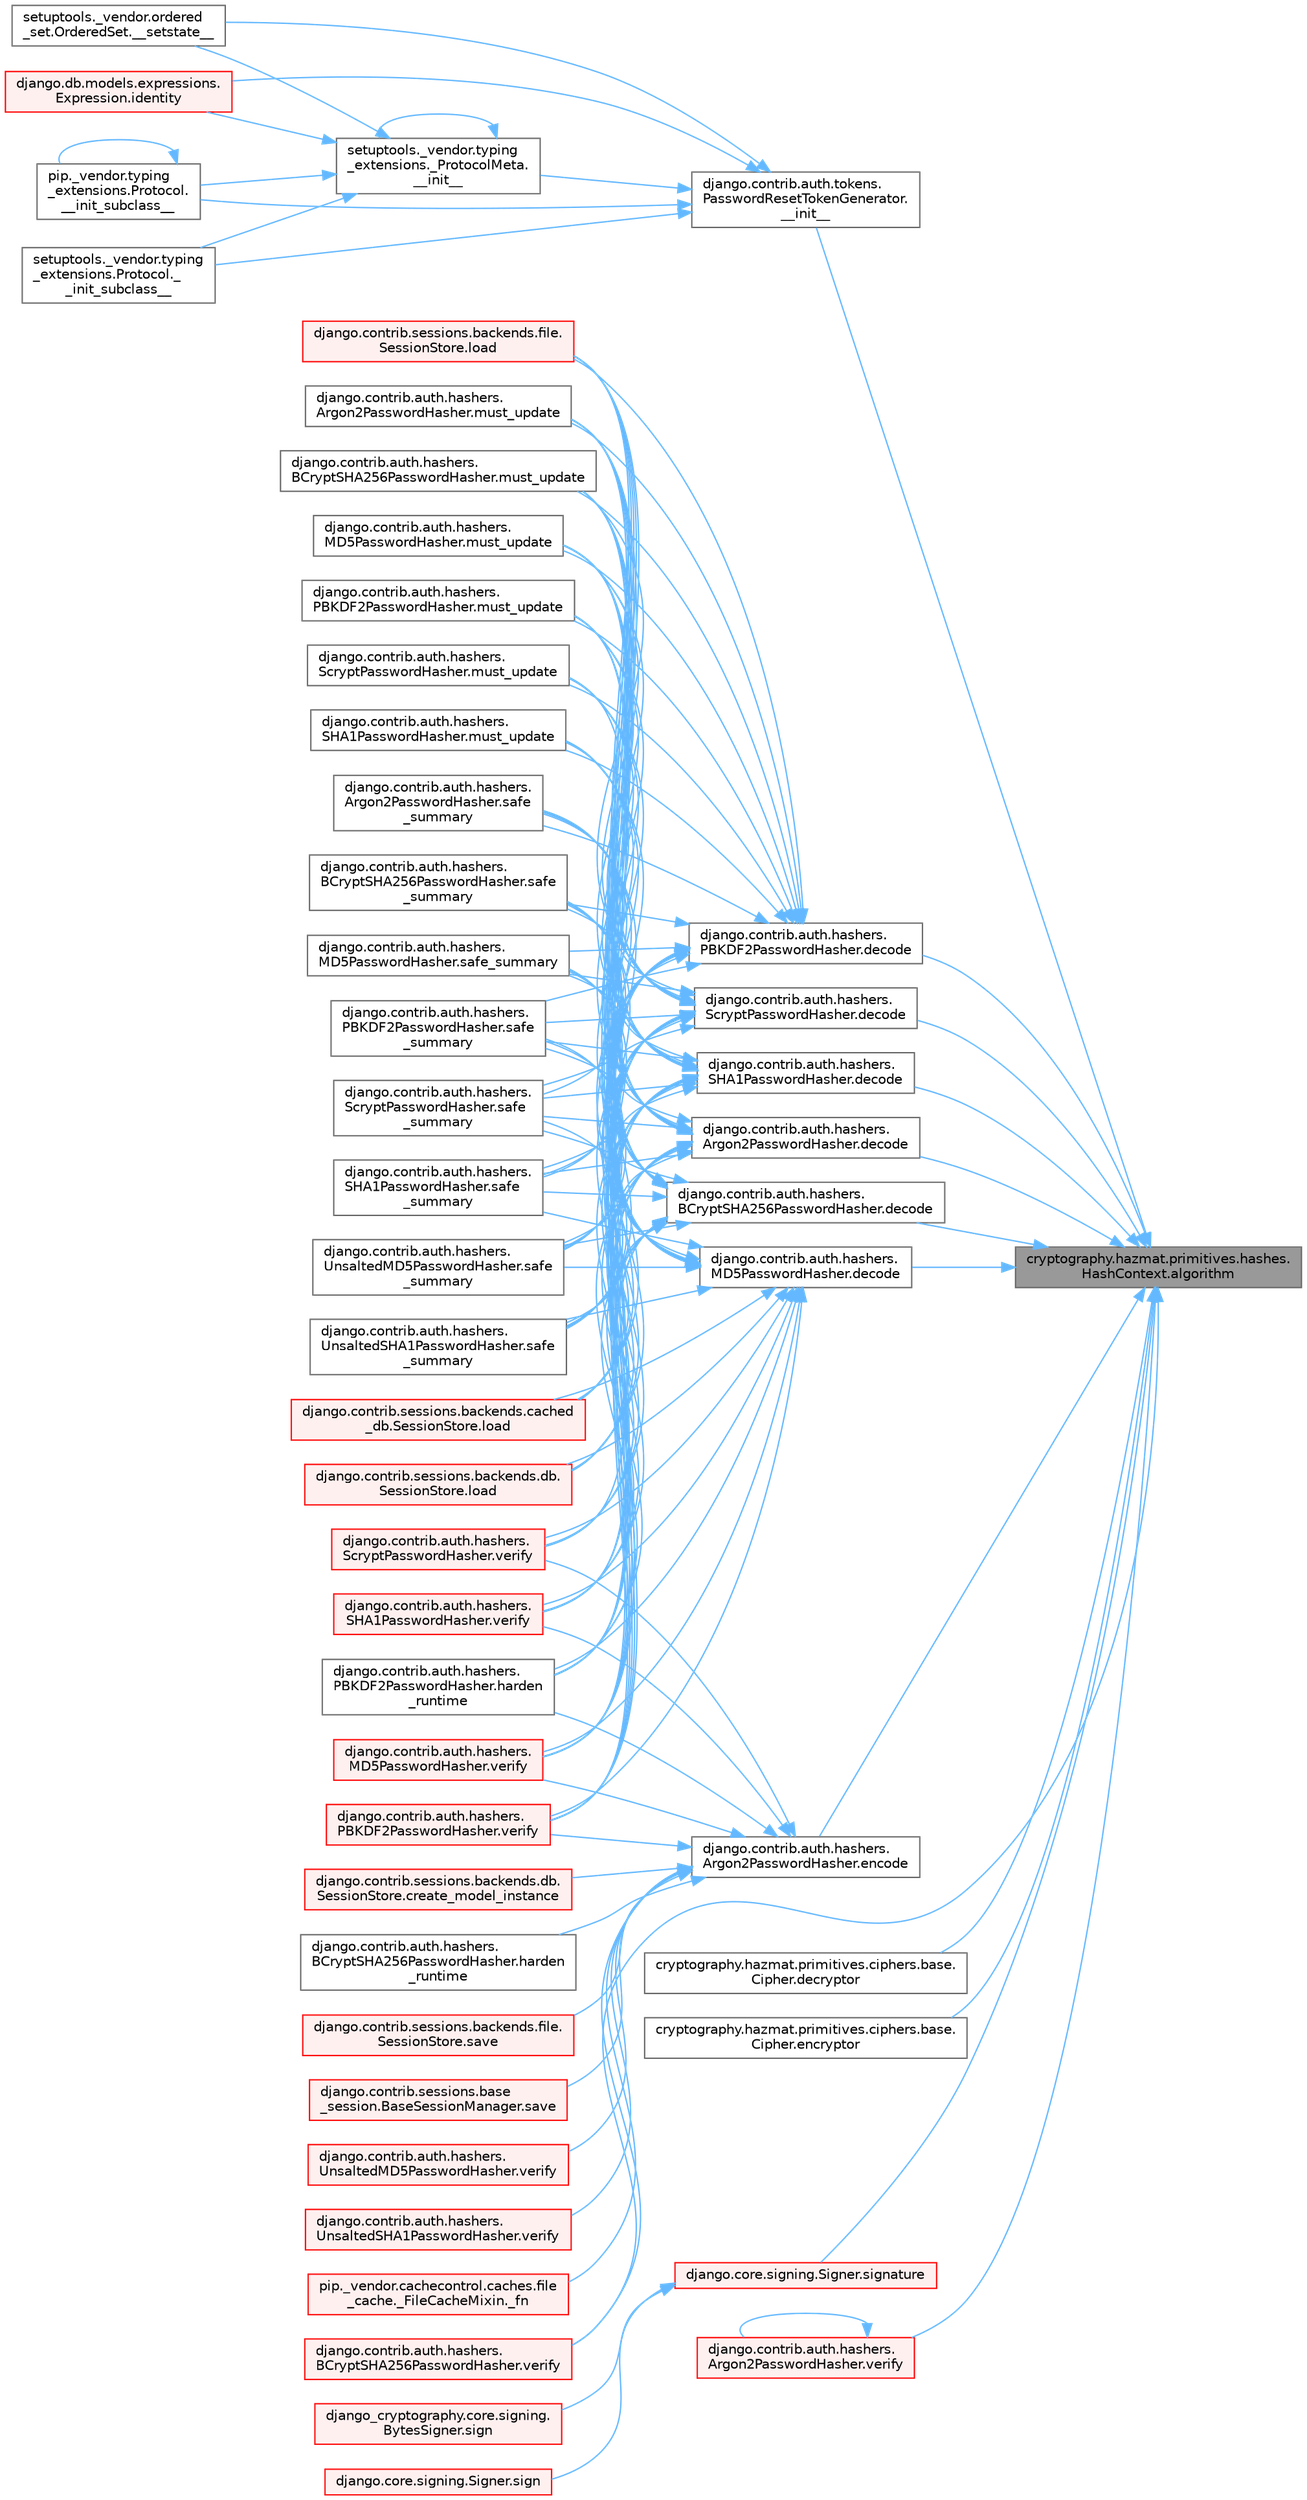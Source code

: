 digraph "cryptography.hazmat.primitives.hashes.HashContext.algorithm"
{
 // LATEX_PDF_SIZE
  bgcolor="transparent";
  edge [fontname=Helvetica,fontsize=10,labelfontname=Helvetica,labelfontsize=10];
  node [fontname=Helvetica,fontsize=10,shape=box,height=0.2,width=0.4];
  rankdir="RL";
  Node1 [id="Node000001",label="cryptography.hazmat.primitives.hashes.\lHashContext.algorithm",height=0.2,width=0.4,color="gray40", fillcolor="grey60", style="filled", fontcolor="black",tooltip=" "];
  Node1 -> Node2 [id="edge1_Node000001_Node000002",dir="back",color="steelblue1",style="solid",tooltip=" "];
  Node2 [id="Node000002",label="django.contrib.auth.tokens.\lPasswordResetTokenGenerator.\l__init__",height=0.2,width=0.4,color="grey40", fillcolor="white", style="filled",URL="$classdjango_1_1contrib_1_1auth_1_1tokens_1_1_password_reset_token_generator.html#a3c7df2058012f71d82b8c474b8dd8f5d",tooltip=" "];
  Node2 -> Node3 [id="edge2_Node000002_Node000003",dir="back",color="steelblue1",style="solid",tooltip=" "];
  Node3 [id="Node000003",label="setuptools._vendor.typing\l_extensions._ProtocolMeta.\l__init__",height=0.2,width=0.4,color="grey40", fillcolor="white", style="filled",URL="$classsetuptools_1_1__vendor_1_1typing__extensions_1_1___protocol_meta.html#a7bbaff8ac6d19534b46bca363ee0b43a",tooltip=" "];
  Node3 -> Node3 [id="edge3_Node000003_Node000003",dir="back",color="steelblue1",style="solid",tooltip=" "];
  Node3 -> Node4 [id="edge4_Node000003_Node000004",dir="back",color="steelblue1",style="solid",tooltip=" "];
  Node4 [id="Node000004",label="pip._vendor.typing\l_extensions.Protocol.\l__init_subclass__",height=0.2,width=0.4,color="grey40", fillcolor="white", style="filled",URL="$classpip_1_1__vendor_1_1typing__extensions_1_1_protocol.html#a2916efc86cebb8aba6deb7fd30b33988",tooltip=" "];
  Node4 -> Node4 [id="edge5_Node000004_Node000004",dir="back",color="steelblue1",style="solid",tooltip=" "];
  Node3 -> Node5 [id="edge6_Node000003_Node000005",dir="back",color="steelblue1",style="solid",tooltip=" "];
  Node5 [id="Node000005",label="setuptools._vendor.typing\l_extensions.Protocol._\l_init_subclass__",height=0.2,width=0.4,color="grey40", fillcolor="white", style="filled",URL="$classsetuptools_1_1__vendor_1_1typing__extensions_1_1_protocol.html#ac6cbebc092a4724ab3704c5334059874",tooltip=" "];
  Node3 -> Node6 [id="edge7_Node000003_Node000006",dir="back",color="steelblue1",style="solid",tooltip=" "];
  Node6 [id="Node000006",label="setuptools._vendor.ordered\l_set.OrderedSet.__setstate__",height=0.2,width=0.4,color="grey40", fillcolor="white", style="filled",URL="$classsetuptools_1_1__vendor_1_1ordered__set_1_1_ordered_set.html#aa7f7de9d987829525d06db565fe1b4a1",tooltip=" "];
  Node3 -> Node7 [id="edge8_Node000003_Node000007",dir="back",color="steelblue1",style="solid",tooltip=" "];
  Node7 [id="Node000007",label="django.db.models.expressions.\lExpression.identity",height=0.2,width=0.4,color="red", fillcolor="#FFF0F0", style="filled",URL="$classdjango_1_1db_1_1models_1_1expressions_1_1_expression.html#a10048810b5eb8641acf3bc150731b925",tooltip=" "];
  Node2 -> Node4 [id="edge9_Node000002_Node000004",dir="back",color="steelblue1",style="solid",tooltip=" "];
  Node2 -> Node5 [id="edge10_Node000002_Node000005",dir="back",color="steelblue1",style="solid",tooltip=" "];
  Node2 -> Node6 [id="edge11_Node000002_Node000006",dir="back",color="steelblue1",style="solid",tooltip=" "];
  Node2 -> Node7 [id="edge12_Node000002_Node000007",dir="back",color="steelblue1",style="solid",tooltip=" "];
  Node1 -> Node34 [id="edge13_Node000001_Node000034",dir="back",color="steelblue1",style="solid",tooltip=" "];
  Node34 [id="Node000034",label="django.contrib.auth.hashers.\lArgon2PasswordHasher.decode",height=0.2,width=0.4,color="grey40", fillcolor="white", style="filled",URL="$classdjango_1_1contrib_1_1auth_1_1hashers_1_1_argon2_password_hasher.html#a72d1d6fbe76db2c306ea80efb11110a4",tooltip=" "];
  Node34 -> Node35 [id="edge14_Node000034_Node000035",dir="back",color="steelblue1",style="solid",tooltip=" "];
  Node35 [id="Node000035",label="django.contrib.auth.hashers.\lPBKDF2PasswordHasher.harden\l_runtime",height=0.2,width=0.4,color="grey40", fillcolor="white", style="filled",URL="$classdjango_1_1contrib_1_1auth_1_1hashers_1_1_p_b_k_d_f2_password_hasher.html#ae7f1dcad47802823597610b026fae83a",tooltip=" "];
  Node34 -> Node36 [id="edge15_Node000034_Node000036",dir="back",color="steelblue1",style="solid",tooltip=" "];
  Node36 [id="Node000036",label="django.contrib.sessions.backends.cached\l_db.SessionStore.load",height=0.2,width=0.4,color="red", fillcolor="#FFF0F0", style="filled",URL="$classdjango_1_1contrib_1_1sessions_1_1backends_1_1cached__db_1_1_session_store.html#a0432d07f359fa8281304478688605af7",tooltip=" "];
  Node34 -> Node3165 [id="edge16_Node000034_Node003165",dir="back",color="steelblue1",style="solid",tooltip=" "];
  Node3165 [id="Node003165",label="django.contrib.sessions.backends.db.\lSessionStore.load",height=0.2,width=0.4,color="red", fillcolor="#FFF0F0", style="filled",URL="$classdjango_1_1contrib_1_1sessions_1_1backends_1_1db_1_1_session_store.html#aab3bc77d15c0a33590a72f92a2efc994",tooltip=" "];
  Node34 -> Node516 [id="edge17_Node000034_Node000516",dir="back",color="steelblue1",style="solid",tooltip=" "];
  Node516 [id="Node000516",label="django.contrib.sessions.backends.file.\lSessionStore.load",height=0.2,width=0.4,color="red", fillcolor="#FFF0F0", style="filled",URL="$classdjango_1_1contrib_1_1sessions_1_1backends_1_1file_1_1_session_store.html#a408fa63512306fbaa7bbb62742f0295f",tooltip=" "];
  Node34 -> Node3166 [id="edge18_Node000034_Node003166",dir="back",color="steelblue1",style="solid",tooltip=" "];
  Node3166 [id="Node003166",label="django.contrib.auth.hashers.\lArgon2PasswordHasher.must_update",height=0.2,width=0.4,color="grey40", fillcolor="white", style="filled",URL="$classdjango_1_1contrib_1_1auth_1_1hashers_1_1_argon2_password_hasher.html#a4d8d054683b5147b2228836536f8e0a3",tooltip=" "];
  Node34 -> Node3167 [id="edge19_Node000034_Node003167",dir="back",color="steelblue1",style="solid",tooltip=" "];
  Node3167 [id="Node003167",label="django.contrib.auth.hashers.\lBCryptSHA256PasswordHasher.must_update",height=0.2,width=0.4,color="grey40", fillcolor="white", style="filled",URL="$classdjango_1_1contrib_1_1auth_1_1hashers_1_1_b_crypt_s_h_a256_password_hasher.html#a0da47cb102c5bbb66cf2a88f02681fc4",tooltip=" "];
  Node34 -> Node3168 [id="edge20_Node000034_Node003168",dir="back",color="steelblue1",style="solid",tooltip=" "];
  Node3168 [id="Node003168",label="django.contrib.auth.hashers.\lMD5PasswordHasher.must_update",height=0.2,width=0.4,color="grey40", fillcolor="white", style="filled",URL="$classdjango_1_1contrib_1_1auth_1_1hashers_1_1_m_d5_password_hasher.html#ab94a37f578422009eb384a7d039be74c",tooltip=" "];
  Node34 -> Node3169 [id="edge21_Node000034_Node003169",dir="back",color="steelblue1",style="solid",tooltip=" "];
  Node3169 [id="Node003169",label="django.contrib.auth.hashers.\lPBKDF2PasswordHasher.must_update",height=0.2,width=0.4,color="grey40", fillcolor="white", style="filled",URL="$classdjango_1_1contrib_1_1auth_1_1hashers_1_1_p_b_k_d_f2_password_hasher.html#a2779a6ac57e7b11aa5b0f06ff2db0ae0",tooltip=" "];
  Node34 -> Node3170 [id="edge22_Node000034_Node003170",dir="back",color="steelblue1",style="solid",tooltip=" "];
  Node3170 [id="Node003170",label="django.contrib.auth.hashers.\lScryptPasswordHasher.must_update",height=0.2,width=0.4,color="grey40", fillcolor="white", style="filled",URL="$classdjango_1_1contrib_1_1auth_1_1hashers_1_1_scrypt_password_hasher.html#ad7430c0123af2934cfb00a1df1e98013",tooltip=" "];
  Node34 -> Node3171 [id="edge23_Node000034_Node003171",dir="back",color="steelblue1",style="solid",tooltip=" "];
  Node3171 [id="Node003171",label="django.contrib.auth.hashers.\lSHA1PasswordHasher.must_update",height=0.2,width=0.4,color="grey40", fillcolor="white", style="filled",URL="$classdjango_1_1contrib_1_1auth_1_1hashers_1_1_s_h_a1_password_hasher.html#a48710ac799dfafff9063e9c3c257879b",tooltip=" "];
  Node34 -> Node3172 [id="edge24_Node000034_Node003172",dir="back",color="steelblue1",style="solid",tooltip=" "];
  Node3172 [id="Node003172",label="django.contrib.auth.hashers.\lArgon2PasswordHasher.safe\l_summary",height=0.2,width=0.4,color="grey40", fillcolor="white", style="filled",URL="$classdjango_1_1contrib_1_1auth_1_1hashers_1_1_argon2_password_hasher.html#a12accfa1720c447a39dfe2f00072b4bd",tooltip=" "];
  Node34 -> Node3173 [id="edge25_Node000034_Node003173",dir="back",color="steelblue1",style="solid",tooltip=" "];
  Node3173 [id="Node003173",label="django.contrib.auth.hashers.\lBCryptSHA256PasswordHasher.safe\l_summary",height=0.2,width=0.4,color="grey40", fillcolor="white", style="filled",URL="$classdjango_1_1contrib_1_1auth_1_1hashers_1_1_b_crypt_s_h_a256_password_hasher.html#a8db6b0f1a9bc0c11380da6b595261419",tooltip=" "];
  Node34 -> Node3174 [id="edge26_Node000034_Node003174",dir="back",color="steelblue1",style="solid",tooltip=" "];
  Node3174 [id="Node003174",label="django.contrib.auth.hashers.\lMD5PasswordHasher.safe_summary",height=0.2,width=0.4,color="grey40", fillcolor="white", style="filled",URL="$classdjango_1_1contrib_1_1auth_1_1hashers_1_1_m_d5_password_hasher.html#aa9ab9e843c2395868e413e2114d95c53",tooltip=" "];
  Node34 -> Node3175 [id="edge27_Node000034_Node003175",dir="back",color="steelblue1",style="solid",tooltip=" "];
  Node3175 [id="Node003175",label="django.contrib.auth.hashers.\lPBKDF2PasswordHasher.safe\l_summary",height=0.2,width=0.4,color="grey40", fillcolor="white", style="filled",URL="$classdjango_1_1contrib_1_1auth_1_1hashers_1_1_p_b_k_d_f2_password_hasher.html#abc89dd47acbf388179b1559b9175ab9c",tooltip=" "];
  Node34 -> Node3176 [id="edge28_Node000034_Node003176",dir="back",color="steelblue1",style="solid",tooltip=" "];
  Node3176 [id="Node003176",label="django.contrib.auth.hashers.\lScryptPasswordHasher.safe\l_summary",height=0.2,width=0.4,color="grey40", fillcolor="white", style="filled",URL="$classdjango_1_1contrib_1_1auth_1_1hashers_1_1_scrypt_password_hasher.html#ad8b9a2f43b3b5a6a8ca1f4d55ed354e7",tooltip=" "];
  Node34 -> Node3177 [id="edge29_Node000034_Node003177",dir="back",color="steelblue1",style="solid",tooltip=" "];
  Node3177 [id="Node003177",label="django.contrib.auth.hashers.\lSHA1PasswordHasher.safe\l_summary",height=0.2,width=0.4,color="grey40", fillcolor="white", style="filled",URL="$classdjango_1_1contrib_1_1auth_1_1hashers_1_1_s_h_a1_password_hasher.html#af0401ddc75458ced75d0a4ba09da337e",tooltip=" "];
  Node34 -> Node3178 [id="edge30_Node000034_Node003178",dir="back",color="steelblue1",style="solid",tooltip=" "];
  Node3178 [id="Node003178",label="django.contrib.auth.hashers.\lUnsaltedMD5PasswordHasher.safe\l_summary",height=0.2,width=0.4,color="grey40", fillcolor="white", style="filled",URL="$classdjango_1_1contrib_1_1auth_1_1hashers_1_1_unsalted_m_d5_password_hasher.html#a04311fccf82d7ee1d53dd5979e13efda",tooltip=" "];
  Node34 -> Node3179 [id="edge31_Node000034_Node003179",dir="back",color="steelblue1",style="solid",tooltip=" "];
  Node3179 [id="Node003179",label="django.contrib.auth.hashers.\lUnsaltedSHA1PasswordHasher.safe\l_summary",height=0.2,width=0.4,color="grey40", fillcolor="white", style="filled",URL="$classdjango_1_1contrib_1_1auth_1_1hashers_1_1_unsalted_s_h_a1_password_hasher.html#a78e95b00b0999cf4b19e747e63fa51f8",tooltip=" "];
  Node34 -> Node3015 [id="edge32_Node000034_Node003015",dir="back",color="steelblue1",style="solid",tooltip=" "];
  Node3015 [id="Node003015",label="django.contrib.auth.hashers.\lMD5PasswordHasher.verify",height=0.2,width=0.4,color="red", fillcolor="#FFF0F0", style="filled",URL="$classdjango_1_1contrib_1_1auth_1_1hashers_1_1_m_d5_password_hasher.html#a5ee1720bbd104f7f53ced6d0f7847393",tooltip=" "];
  Node34 -> Node3016 [id="edge33_Node000034_Node003016",dir="back",color="steelblue1",style="solid",tooltip=" "];
  Node3016 [id="Node003016",label="django.contrib.auth.hashers.\lPBKDF2PasswordHasher.verify",height=0.2,width=0.4,color="red", fillcolor="#FFF0F0", style="filled",URL="$classdjango_1_1contrib_1_1auth_1_1hashers_1_1_p_b_k_d_f2_password_hasher.html#a769f11e83d4f84b6a1aa2414aa345a96",tooltip=" "];
  Node34 -> Node3017 [id="edge34_Node000034_Node003017",dir="back",color="steelblue1",style="solid",tooltip=" "];
  Node3017 [id="Node003017",label="django.contrib.auth.hashers.\lScryptPasswordHasher.verify",height=0.2,width=0.4,color="red", fillcolor="#FFF0F0", style="filled",URL="$classdjango_1_1contrib_1_1auth_1_1hashers_1_1_scrypt_password_hasher.html#ae1fe41459b9b8cc72115d2f8c01f6776",tooltip=" "];
  Node34 -> Node3018 [id="edge35_Node000034_Node003018",dir="back",color="steelblue1",style="solid",tooltip=" "];
  Node3018 [id="Node003018",label="django.contrib.auth.hashers.\lSHA1PasswordHasher.verify",height=0.2,width=0.4,color="red", fillcolor="#FFF0F0", style="filled",URL="$classdjango_1_1contrib_1_1auth_1_1hashers_1_1_s_h_a1_password_hasher.html#a5ac2a7038875bc3da2654b03c1ae2716",tooltip=" "];
  Node1 -> Node3180 [id="edge36_Node000001_Node003180",dir="back",color="steelblue1",style="solid",tooltip=" "];
  Node3180 [id="Node003180",label="django.contrib.auth.hashers.\lBCryptSHA256PasswordHasher.decode",height=0.2,width=0.4,color="grey40", fillcolor="white", style="filled",URL="$classdjango_1_1contrib_1_1auth_1_1hashers_1_1_b_crypt_s_h_a256_password_hasher.html#a65f0917523b0e9b3de12041c56a05348",tooltip=" "];
  Node3180 -> Node35 [id="edge37_Node003180_Node000035",dir="back",color="steelblue1",style="solid",tooltip=" "];
  Node3180 -> Node36 [id="edge38_Node003180_Node000036",dir="back",color="steelblue1",style="solid",tooltip=" "];
  Node3180 -> Node3165 [id="edge39_Node003180_Node003165",dir="back",color="steelblue1",style="solid",tooltip=" "];
  Node3180 -> Node516 [id="edge40_Node003180_Node000516",dir="back",color="steelblue1",style="solid",tooltip=" "];
  Node3180 -> Node3166 [id="edge41_Node003180_Node003166",dir="back",color="steelblue1",style="solid",tooltip=" "];
  Node3180 -> Node3167 [id="edge42_Node003180_Node003167",dir="back",color="steelblue1",style="solid",tooltip=" "];
  Node3180 -> Node3168 [id="edge43_Node003180_Node003168",dir="back",color="steelblue1",style="solid",tooltip=" "];
  Node3180 -> Node3169 [id="edge44_Node003180_Node003169",dir="back",color="steelblue1",style="solid",tooltip=" "];
  Node3180 -> Node3170 [id="edge45_Node003180_Node003170",dir="back",color="steelblue1",style="solid",tooltip=" "];
  Node3180 -> Node3171 [id="edge46_Node003180_Node003171",dir="back",color="steelblue1",style="solid",tooltip=" "];
  Node3180 -> Node3172 [id="edge47_Node003180_Node003172",dir="back",color="steelblue1",style="solid",tooltip=" "];
  Node3180 -> Node3173 [id="edge48_Node003180_Node003173",dir="back",color="steelblue1",style="solid",tooltip=" "];
  Node3180 -> Node3174 [id="edge49_Node003180_Node003174",dir="back",color="steelblue1",style="solid",tooltip=" "];
  Node3180 -> Node3175 [id="edge50_Node003180_Node003175",dir="back",color="steelblue1",style="solid",tooltip=" "];
  Node3180 -> Node3176 [id="edge51_Node003180_Node003176",dir="back",color="steelblue1",style="solid",tooltip=" "];
  Node3180 -> Node3177 [id="edge52_Node003180_Node003177",dir="back",color="steelblue1",style="solid",tooltip=" "];
  Node3180 -> Node3178 [id="edge53_Node003180_Node003178",dir="back",color="steelblue1",style="solid",tooltip=" "];
  Node3180 -> Node3179 [id="edge54_Node003180_Node003179",dir="back",color="steelblue1",style="solid",tooltip=" "];
  Node3180 -> Node3015 [id="edge55_Node003180_Node003015",dir="back",color="steelblue1",style="solid",tooltip=" "];
  Node3180 -> Node3016 [id="edge56_Node003180_Node003016",dir="back",color="steelblue1",style="solid",tooltip=" "];
  Node3180 -> Node3017 [id="edge57_Node003180_Node003017",dir="back",color="steelblue1",style="solid",tooltip=" "];
  Node3180 -> Node3018 [id="edge58_Node003180_Node003018",dir="back",color="steelblue1",style="solid",tooltip=" "];
  Node1 -> Node3181 [id="edge59_Node000001_Node003181",dir="back",color="steelblue1",style="solid",tooltip=" "];
  Node3181 [id="Node003181",label="django.contrib.auth.hashers.\lMD5PasswordHasher.decode",height=0.2,width=0.4,color="grey40", fillcolor="white", style="filled",URL="$classdjango_1_1contrib_1_1auth_1_1hashers_1_1_m_d5_password_hasher.html#a062f78c51cd95a88ffa4c57cf62b8f53",tooltip=" "];
  Node3181 -> Node35 [id="edge60_Node003181_Node000035",dir="back",color="steelblue1",style="solid",tooltip=" "];
  Node3181 -> Node36 [id="edge61_Node003181_Node000036",dir="back",color="steelblue1",style="solid",tooltip=" "];
  Node3181 -> Node3165 [id="edge62_Node003181_Node003165",dir="back",color="steelblue1",style="solid",tooltip=" "];
  Node3181 -> Node516 [id="edge63_Node003181_Node000516",dir="back",color="steelblue1",style="solid",tooltip=" "];
  Node3181 -> Node3166 [id="edge64_Node003181_Node003166",dir="back",color="steelblue1",style="solid",tooltip=" "];
  Node3181 -> Node3167 [id="edge65_Node003181_Node003167",dir="back",color="steelblue1",style="solid",tooltip=" "];
  Node3181 -> Node3168 [id="edge66_Node003181_Node003168",dir="back",color="steelblue1",style="solid",tooltip=" "];
  Node3181 -> Node3169 [id="edge67_Node003181_Node003169",dir="back",color="steelblue1",style="solid",tooltip=" "];
  Node3181 -> Node3170 [id="edge68_Node003181_Node003170",dir="back",color="steelblue1",style="solid",tooltip=" "];
  Node3181 -> Node3171 [id="edge69_Node003181_Node003171",dir="back",color="steelblue1",style="solid",tooltip=" "];
  Node3181 -> Node3172 [id="edge70_Node003181_Node003172",dir="back",color="steelblue1",style="solid",tooltip=" "];
  Node3181 -> Node3173 [id="edge71_Node003181_Node003173",dir="back",color="steelblue1",style="solid",tooltip=" "];
  Node3181 -> Node3174 [id="edge72_Node003181_Node003174",dir="back",color="steelblue1",style="solid",tooltip=" "];
  Node3181 -> Node3175 [id="edge73_Node003181_Node003175",dir="back",color="steelblue1",style="solid",tooltip=" "];
  Node3181 -> Node3176 [id="edge74_Node003181_Node003176",dir="back",color="steelblue1",style="solid",tooltip=" "];
  Node3181 -> Node3177 [id="edge75_Node003181_Node003177",dir="back",color="steelblue1",style="solid",tooltip=" "];
  Node3181 -> Node3178 [id="edge76_Node003181_Node003178",dir="back",color="steelblue1",style="solid",tooltip=" "];
  Node3181 -> Node3179 [id="edge77_Node003181_Node003179",dir="back",color="steelblue1",style="solid",tooltip=" "];
  Node3181 -> Node3015 [id="edge78_Node003181_Node003015",dir="back",color="steelblue1",style="solid",tooltip=" "];
  Node3181 -> Node3016 [id="edge79_Node003181_Node003016",dir="back",color="steelblue1",style="solid",tooltip=" "];
  Node3181 -> Node3017 [id="edge80_Node003181_Node003017",dir="back",color="steelblue1",style="solid",tooltip=" "];
  Node3181 -> Node3018 [id="edge81_Node003181_Node003018",dir="back",color="steelblue1",style="solid",tooltip=" "];
  Node1 -> Node3182 [id="edge82_Node000001_Node003182",dir="back",color="steelblue1",style="solid",tooltip=" "];
  Node3182 [id="Node003182",label="django.contrib.auth.hashers.\lPBKDF2PasswordHasher.decode",height=0.2,width=0.4,color="grey40", fillcolor="white", style="filled",URL="$classdjango_1_1contrib_1_1auth_1_1hashers_1_1_p_b_k_d_f2_password_hasher.html#ac8e3981a38d06416864c0498d1c88984",tooltip=" "];
  Node3182 -> Node35 [id="edge83_Node003182_Node000035",dir="back",color="steelblue1",style="solid",tooltip=" "];
  Node3182 -> Node36 [id="edge84_Node003182_Node000036",dir="back",color="steelblue1",style="solid",tooltip=" "];
  Node3182 -> Node3165 [id="edge85_Node003182_Node003165",dir="back",color="steelblue1",style="solid",tooltip=" "];
  Node3182 -> Node516 [id="edge86_Node003182_Node000516",dir="back",color="steelblue1",style="solid",tooltip=" "];
  Node3182 -> Node3166 [id="edge87_Node003182_Node003166",dir="back",color="steelblue1",style="solid",tooltip=" "];
  Node3182 -> Node3167 [id="edge88_Node003182_Node003167",dir="back",color="steelblue1",style="solid",tooltip=" "];
  Node3182 -> Node3168 [id="edge89_Node003182_Node003168",dir="back",color="steelblue1",style="solid",tooltip=" "];
  Node3182 -> Node3169 [id="edge90_Node003182_Node003169",dir="back",color="steelblue1",style="solid",tooltip=" "];
  Node3182 -> Node3170 [id="edge91_Node003182_Node003170",dir="back",color="steelblue1",style="solid",tooltip=" "];
  Node3182 -> Node3171 [id="edge92_Node003182_Node003171",dir="back",color="steelblue1",style="solid",tooltip=" "];
  Node3182 -> Node3172 [id="edge93_Node003182_Node003172",dir="back",color="steelblue1",style="solid",tooltip=" "];
  Node3182 -> Node3173 [id="edge94_Node003182_Node003173",dir="back",color="steelblue1",style="solid",tooltip=" "];
  Node3182 -> Node3174 [id="edge95_Node003182_Node003174",dir="back",color="steelblue1",style="solid",tooltip=" "];
  Node3182 -> Node3175 [id="edge96_Node003182_Node003175",dir="back",color="steelblue1",style="solid",tooltip=" "];
  Node3182 -> Node3176 [id="edge97_Node003182_Node003176",dir="back",color="steelblue1",style="solid",tooltip=" "];
  Node3182 -> Node3177 [id="edge98_Node003182_Node003177",dir="back",color="steelblue1",style="solid",tooltip=" "];
  Node3182 -> Node3178 [id="edge99_Node003182_Node003178",dir="back",color="steelblue1",style="solid",tooltip=" "];
  Node3182 -> Node3179 [id="edge100_Node003182_Node003179",dir="back",color="steelblue1",style="solid",tooltip=" "];
  Node3182 -> Node3015 [id="edge101_Node003182_Node003015",dir="back",color="steelblue1",style="solid",tooltip=" "];
  Node3182 -> Node3016 [id="edge102_Node003182_Node003016",dir="back",color="steelblue1",style="solid",tooltip=" "];
  Node3182 -> Node3017 [id="edge103_Node003182_Node003017",dir="back",color="steelblue1",style="solid",tooltip=" "];
  Node3182 -> Node3018 [id="edge104_Node003182_Node003018",dir="back",color="steelblue1",style="solid",tooltip=" "];
  Node1 -> Node3183 [id="edge105_Node000001_Node003183",dir="back",color="steelblue1",style="solid",tooltip=" "];
  Node3183 [id="Node003183",label="django.contrib.auth.hashers.\lScryptPasswordHasher.decode",height=0.2,width=0.4,color="grey40", fillcolor="white", style="filled",URL="$classdjango_1_1contrib_1_1auth_1_1hashers_1_1_scrypt_password_hasher.html#a68f81270bf17d88e1056ec9ad87878ae",tooltip=" "];
  Node3183 -> Node35 [id="edge106_Node003183_Node000035",dir="back",color="steelblue1",style="solid",tooltip=" "];
  Node3183 -> Node36 [id="edge107_Node003183_Node000036",dir="back",color="steelblue1",style="solid",tooltip=" "];
  Node3183 -> Node3165 [id="edge108_Node003183_Node003165",dir="back",color="steelblue1",style="solid",tooltip=" "];
  Node3183 -> Node516 [id="edge109_Node003183_Node000516",dir="back",color="steelblue1",style="solid",tooltip=" "];
  Node3183 -> Node3166 [id="edge110_Node003183_Node003166",dir="back",color="steelblue1",style="solid",tooltip=" "];
  Node3183 -> Node3167 [id="edge111_Node003183_Node003167",dir="back",color="steelblue1",style="solid",tooltip=" "];
  Node3183 -> Node3168 [id="edge112_Node003183_Node003168",dir="back",color="steelblue1",style="solid",tooltip=" "];
  Node3183 -> Node3169 [id="edge113_Node003183_Node003169",dir="back",color="steelblue1",style="solid",tooltip=" "];
  Node3183 -> Node3170 [id="edge114_Node003183_Node003170",dir="back",color="steelblue1",style="solid",tooltip=" "];
  Node3183 -> Node3171 [id="edge115_Node003183_Node003171",dir="back",color="steelblue1",style="solid",tooltip=" "];
  Node3183 -> Node3172 [id="edge116_Node003183_Node003172",dir="back",color="steelblue1",style="solid",tooltip=" "];
  Node3183 -> Node3173 [id="edge117_Node003183_Node003173",dir="back",color="steelblue1",style="solid",tooltip=" "];
  Node3183 -> Node3174 [id="edge118_Node003183_Node003174",dir="back",color="steelblue1",style="solid",tooltip=" "];
  Node3183 -> Node3175 [id="edge119_Node003183_Node003175",dir="back",color="steelblue1",style="solid",tooltip=" "];
  Node3183 -> Node3176 [id="edge120_Node003183_Node003176",dir="back",color="steelblue1",style="solid",tooltip=" "];
  Node3183 -> Node3177 [id="edge121_Node003183_Node003177",dir="back",color="steelblue1",style="solid",tooltip=" "];
  Node3183 -> Node3178 [id="edge122_Node003183_Node003178",dir="back",color="steelblue1",style="solid",tooltip=" "];
  Node3183 -> Node3179 [id="edge123_Node003183_Node003179",dir="back",color="steelblue1",style="solid",tooltip=" "];
  Node3183 -> Node3015 [id="edge124_Node003183_Node003015",dir="back",color="steelblue1",style="solid",tooltip=" "];
  Node3183 -> Node3016 [id="edge125_Node003183_Node003016",dir="back",color="steelblue1",style="solid",tooltip=" "];
  Node3183 -> Node3017 [id="edge126_Node003183_Node003017",dir="back",color="steelblue1",style="solid",tooltip=" "];
  Node3183 -> Node3018 [id="edge127_Node003183_Node003018",dir="back",color="steelblue1",style="solid",tooltip=" "];
  Node1 -> Node3184 [id="edge128_Node000001_Node003184",dir="back",color="steelblue1",style="solid",tooltip=" "];
  Node3184 [id="Node003184",label="django.contrib.auth.hashers.\lSHA1PasswordHasher.decode",height=0.2,width=0.4,color="grey40", fillcolor="white", style="filled",URL="$classdjango_1_1contrib_1_1auth_1_1hashers_1_1_s_h_a1_password_hasher.html#a33ceeb213d22d5e240e6f9abe88ff364",tooltip=" "];
  Node3184 -> Node35 [id="edge129_Node003184_Node000035",dir="back",color="steelblue1",style="solid",tooltip=" "];
  Node3184 -> Node36 [id="edge130_Node003184_Node000036",dir="back",color="steelblue1",style="solid",tooltip=" "];
  Node3184 -> Node3165 [id="edge131_Node003184_Node003165",dir="back",color="steelblue1",style="solid",tooltip=" "];
  Node3184 -> Node516 [id="edge132_Node003184_Node000516",dir="back",color="steelblue1",style="solid",tooltip=" "];
  Node3184 -> Node3166 [id="edge133_Node003184_Node003166",dir="back",color="steelblue1",style="solid",tooltip=" "];
  Node3184 -> Node3167 [id="edge134_Node003184_Node003167",dir="back",color="steelblue1",style="solid",tooltip=" "];
  Node3184 -> Node3168 [id="edge135_Node003184_Node003168",dir="back",color="steelblue1",style="solid",tooltip=" "];
  Node3184 -> Node3169 [id="edge136_Node003184_Node003169",dir="back",color="steelblue1",style="solid",tooltip=" "];
  Node3184 -> Node3170 [id="edge137_Node003184_Node003170",dir="back",color="steelblue1",style="solid",tooltip=" "];
  Node3184 -> Node3171 [id="edge138_Node003184_Node003171",dir="back",color="steelblue1",style="solid",tooltip=" "];
  Node3184 -> Node3172 [id="edge139_Node003184_Node003172",dir="back",color="steelblue1",style="solid",tooltip=" "];
  Node3184 -> Node3173 [id="edge140_Node003184_Node003173",dir="back",color="steelblue1",style="solid",tooltip=" "];
  Node3184 -> Node3174 [id="edge141_Node003184_Node003174",dir="back",color="steelblue1",style="solid",tooltip=" "];
  Node3184 -> Node3175 [id="edge142_Node003184_Node003175",dir="back",color="steelblue1",style="solid",tooltip=" "];
  Node3184 -> Node3176 [id="edge143_Node003184_Node003176",dir="back",color="steelblue1",style="solid",tooltip=" "];
  Node3184 -> Node3177 [id="edge144_Node003184_Node003177",dir="back",color="steelblue1",style="solid",tooltip=" "];
  Node3184 -> Node3178 [id="edge145_Node003184_Node003178",dir="back",color="steelblue1",style="solid",tooltip=" "];
  Node3184 -> Node3179 [id="edge146_Node003184_Node003179",dir="back",color="steelblue1",style="solid",tooltip=" "];
  Node3184 -> Node3015 [id="edge147_Node003184_Node003015",dir="back",color="steelblue1",style="solid",tooltip=" "];
  Node3184 -> Node3016 [id="edge148_Node003184_Node003016",dir="back",color="steelblue1",style="solid",tooltip=" "];
  Node3184 -> Node3017 [id="edge149_Node003184_Node003017",dir="back",color="steelblue1",style="solid",tooltip=" "];
  Node3184 -> Node3018 [id="edge150_Node003184_Node003018",dir="back",color="steelblue1",style="solid",tooltip=" "];
  Node1 -> Node771 [id="edge151_Node000001_Node000771",dir="back",color="steelblue1",style="solid",tooltip=" "];
  Node771 [id="Node000771",label="cryptography.hazmat.primitives.ciphers.base.\lCipher.decryptor",height=0.2,width=0.4,color="grey40", fillcolor="white", style="filled",URL="$classcryptography_1_1hazmat_1_1primitives_1_1ciphers_1_1base_1_1_cipher.html#a90e018d920080ff8e875a6a0322732ff",tooltip=" "];
  Node1 -> Node299 [id="edge152_Node000001_Node000299",dir="back",color="steelblue1",style="solid",tooltip=" "];
  Node299 [id="Node000299",label="django.contrib.auth.hashers.\lArgon2PasswordHasher.encode",height=0.2,width=0.4,color="grey40", fillcolor="white", style="filled",URL="$classdjango_1_1contrib_1_1auth_1_1hashers_1_1_argon2_password_hasher.html#a0ed201c5832e89c4a3272c737dfc7567",tooltip=" "];
  Node299 -> Node300 [id="edge153_Node000299_Node000300",dir="back",color="steelblue1",style="solid",tooltip=" "];
  Node300 [id="Node000300",label="pip._vendor.cachecontrol.caches.file\l_cache._FileCacheMixin._fn",height=0.2,width=0.4,color="red", fillcolor="#FFF0F0", style="filled",URL="$classpip_1_1__vendor_1_1cachecontrol_1_1caches_1_1file__cache_1_1___file_cache_mixin.html#a8e94253502ca252f8c8ca1e4921fd42f",tooltip=" "];
  Node299 -> Node1636 [id="edge154_Node000299_Node001636",dir="back",color="steelblue1",style="solid",tooltip=" "];
  Node1636 [id="Node001636",label="django.contrib.sessions.backends.db.\lSessionStore.create_model_instance",height=0.2,width=0.4,color="red", fillcolor="#FFF0F0", style="filled",URL="$classdjango_1_1contrib_1_1sessions_1_1backends_1_1db_1_1_session_store.html#a0a3de585eb81b76b2c9c405702a7a563",tooltip=" "];
  Node299 -> Node3012 [id="edge155_Node000299_Node003012",dir="back",color="steelblue1",style="solid",tooltip=" "];
  Node3012 [id="Node003012",label="django.contrib.auth.hashers.\lBCryptSHA256PasswordHasher.harden\l_runtime",height=0.2,width=0.4,color="grey40", fillcolor="white", style="filled",URL="$classdjango_1_1contrib_1_1auth_1_1hashers_1_1_b_crypt_s_h_a256_password_hasher.html#aeb2d930973f5a8b0a605c789332df5b0",tooltip=" "];
  Node299 -> Node35 [id="edge156_Node000299_Node000035",dir="back",color="steelblue1",style="solid",tooltip=" "];
  Node299 -> Node681 [id="edge157_Node000299_Node000681",dir="back",color="steelblue1",style="solid",tooltip=" "];
  Node681 [id="Node000681",label="django.contrib.sessions.backends.file.\lSessionStore.save",height=0.2,width=0.4,color="red", fillcolor="#FFF0F0", style="filled",URL="$classdjango_1_1contrib_1_1sessions_1_1backends_1_1file_1_1_session_store.html#af170f9c112376eb1627509287bf9620f",tooltip=" "];
  Node299 -> Node3013 [id="edge158_Node000299_Node003013",dir="back",color="steelblue1",style="solid",tooltip=" "];
  Node3013 [id="Node003013",label="django.contrib.sessions.base\l_session.BaseSessionManager.save",height=0.2,width=0.4,color="red", fillcolor="#FFF0F0", style="filled",URL="$classdjango_1_1contrib_1_1sessions_1_1base__session_1_1_base_session_manager.html#a323bed24720881f2b0c3e3fce57c1a5a",tooltip=" "];
  Node299 -> Node3014 [id="edge159_Node000299_Node003014",dir="back",color="steelblue1",style="solid",tooltip=" "];
  Node3014 [id="Node003014",label="django.contrib.auth.hashers.\lBCryptSHA256PasswordHasher.verify",height=0.2,width=0.4,color="red", fillcolor="#FFF0F0", style="filled",URL="$classdjango_1_1contrib_1_1auth_1_1hashers_1_1_b_crypt_s_h_a256_password_hasher.html#aace67824fb9a74b812da9e723c452182",tooltip=" "];
  Node299 -> Node3015 [id="edge160_Node000299_Node003015",dir="back",color="steelblue1",style="solid",tooltip=" "];
  Node299 -> Node3016 [id="edge161_Node000299_Node003016",dir="back",color="steelblue1",style="solid",tooltip=" "];
  Node299 -> Node3017 [id="edge162_Node000299_Node003017",dir="back",color="steelblue1",style="solid",tooltip=" "];
  Node299 -> Node3018 [id="edge163_Node000299_Node003018",dir="back",color="steelblue1",style="solid",tooltip=" "];
  Node299 -> Node3019 [id="edge164_Node000299_Node003019",dir="back",color="steelblue1",style="solid",tooltip=" "];
  Node3019 [id="Node003019",label="django.contrib.auth.hashers.\lUnsaltedMD5PasswordHasher.verify",height=0.2,width=0.4,color="red", fillcolor="#FFF0F0", style="filled",URL="$classdjango_1_1contrib_1_1auth_1_1hashers_1_1_unsalted_m_d5_password_hasher.html#ad634eb70221559f3132f12171b8ebae0",tooltip=" "];
  Node299 -> Node3020 [id="edge165_Node000299_Node003020",dir="back",color="steelblue1",style="solid",tooltip=" "];
  Node3020 [id="Node003020",label="django.contrib.auth.hashers.\lUnsaltedSHA1PasswordHasher.verify",height=0.2,width=0.4,color="red", fillcolor="#FFF0F0", style="filled",URL="$classdjango_1_1contrib_1_1auth_1_1hashers_1_1_unsalted_s_h_a1_password_hasher.html#ad4dd5a8b681866ea72b2b9b8b1f3a552",tooltip=" "];
  Node1 -> Node772 [id="edge166_Node000001_Node000772",dir="back",color="steelblue1",style="solid",tooltip=" "];
  Node772 [id="Node000772",label="cryptography.hazmat.primitives.ciphers.base.\lCipher.encryptor",height=0.2,width=0.4,color="grey40", fillcolor="white", style="filled",URL="$classcryptography_1_1hazmat_1_1primitives_1_1ciphers_1_1base_1_1_cipher.html#ace8a438ee7f9f3d4a4ed76b285219c3c",tooltip=" "];
  Node1 -> Node3023 [id="edge167_Node000001_Node003023",dir="back",color="steelblue1",style="solid",tooltip=" "];
  Node3023 [id="Node003023",label="django.core.signing.Signer.signature",height=0.2,width=0.4,color="red", fillcolor="#FFF0F0", style="filled",URL="$classdjango_1_1core_1_1signing_1_1_signer.html#a7f07d25e055e1c12121ac821012efb46",tooltip=" "];
  Node3023 -> Node1497 [id="edge168_Node003023_Node001497",dir="back",color="steelblue1",style="solid",tooltip=" "];
  Node1497 [id="Node001497",label="django.core.signing.Signer.sign",height=0.2,width=0.4,color="red", fillcolor="#FFF0F0", style="filled",URL="$classdjango_1_1core_1_1signing_1_1_signer.html#a20ed6a5363cf3b02855d218c7abd9508",tooltip=" "];
  Node3023 -> Node1499 [id="edge169_Node003023_Node001499",dir="back",color="steelblue1",style="solid",tooltip=" "];
  Node1499 [id="Node001499",label="django_cryptography.core.signing.\lBytesSigner.sign",height=0.2,width=0.4,color="red", fillcolor="#FFF0F0", style="filled",URL="$classdjango__cryptography_1_1core_1_1signing_1_1_bytes_signer.html#ac07fffbc76573613830194d4e86389f6",tooltip=" "];
  Node1 -> Node3026 [id="edge170_Node000001_Node003026",dir="back",color="steelblue1",style="solid",tooltip=" "];
  Node3026 [id="Node003026",label="django.contrib.auth.hashers.\lArgon2PasswordHasher.verify",height=0.2,width=0.4,color="red", fillcolor="#FFF0F0", style="filled",URL="$classdjango_1_1contrib_1_1auth_1_1hashers_1_1_argon2_password_hasher.html#aa1b8e90990f8dc1f2a0dcb0f6e95a364",tooltip=" "];
  Node3026 -> Node3026 [id="edge171_Node003026_Node003026",dir="back",color="steelblue1",style="solid",tooltip=" "];
  Node1 -> Node3014 [id="edge172_Node000001_Node003014",dir="back",color="steelblue1",style="solid",tooltip=" "];
}
